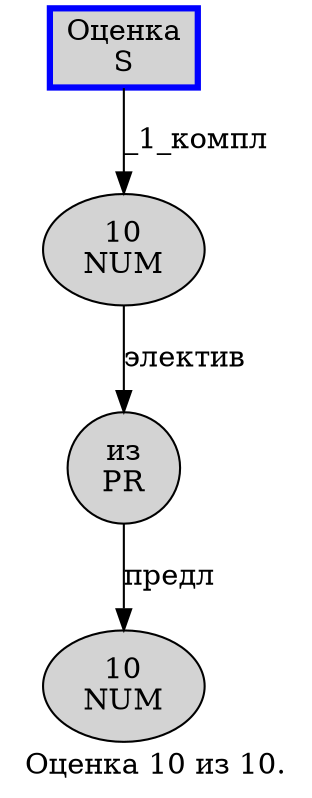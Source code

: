 digraph SENTENCE_2222 {
	graph [label="Оценка 10 из 10."]
	node [style=filled]
		0 [label="Оценка
S" color=blue fillcolor=lightgray penwidth=3 shape=box]
		1 [label="10
NUM" color="" fillcolor=lightgray penwidth=1 shape=ellipse]
		2 [label="из
PR" color="" fillcolor=lightgray penwidth=1 shape=ellipse]
		3 [label="10
NUM" color="" fillcolor=lightgray penwidth=1 shape=ellipse]
			0 -> 1 [label="_1_компл"]
			2 -> 3 [label="предл"]
			1 -> 2 [label="электив"]
}